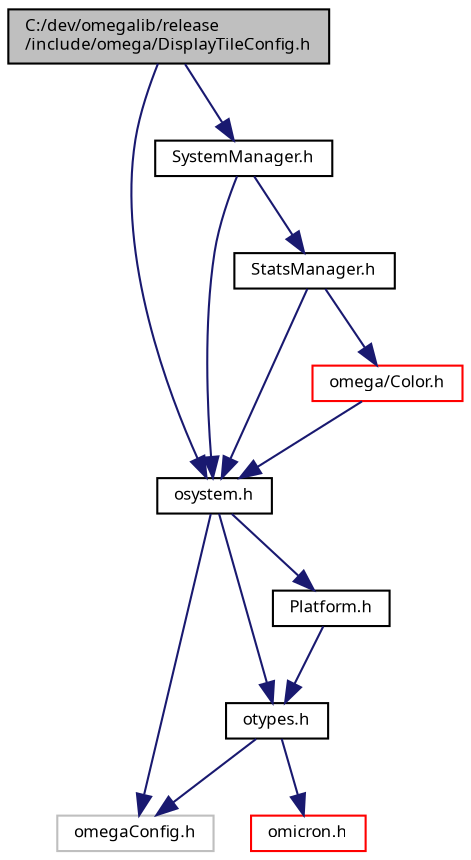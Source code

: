 digraph "C:/dev/omegalib/release/include/omega/DisplayTileConfig.h"
{
  bgcolor="transparent";
  edge [fontname="FreeSans.ttf",fontsize="8",labelfontname="FreeSans.ttf",labelfontsize="8"];
  node [fontname="FreeSans.ttf",fontsize="8",shape=record];
  Node1 [label="C:/dev/omegalib/release\l/include/omega/DisplayTileConfig.h",height=0.2,width=0.4,color="black", fillcolor="grey75", style="filled", fontcolor="black"];
  Node1 -> Node2 [color="midnightblue",fontsize="8",style="solid",fontname="FreeSans.ttf"];
  Node2 [label="osystem.h",height=0.2,width=0.4,color="black",URL="$include_2omega_2osystem_8h.html"];
  Node2 -> Node3 [color="midnightblue",fontsize="8",style="solid",fontname="FreeSans.ttf"];
  Node3 [label="omegaConfig.h",height=0.2,width=0.4,color="grey75"];
  Node2 -> Node4 [color="midnightblue",fontsize="8",style="solid",fontname="FreeSans.ttf"];
  Node4 [label="otypes.h",height=0.2,width=0.4,color="black",URL="$include_2omega_2otypes_8h.html"];
  Node4 -> Node3 [color="midnightblue",fontsize="8",style="solid",fontname="FreeSans.ttf"];
  Node4 -> Node5 [color="midnightblue",fontsize="8",style="solid",fontname="FreeSans.ttf"];
  Node5 [label="omicron.h",height=0.2,width=0.4,color="red",URL="$omicron_8h.html"];
  Node2 -> Node6 [color="midnightblue",fontsize="8",style="solid",fontname="FreeSans.ttf"];
  Node6 [label="Platform.h",height=0.2,width=0.4,color="black",URL="$_platform_8h.html"];
  Node6 -> Node4 [color="midnightblue",fontsize="8",style="solid",fontname="FreeSans.ttf"];
  Node1 -> Node7 [color="midnightblue",fontsize="8",style="solid",fontname="FreeSans.ttf"];
  Node7 [label="SystemManager.h",height=0.2,width=0.4,color="black",URL="$_system_manager_8h.html"];
  Node7 -> Node2 [color="midnightblue",fontsize="8",style="solid",fontname="FreeSans.ttf"];
  Node7 -> Node8 [color="midnightblue",fontsize="8",style="solid",fontname="FreeSans.ttf"];
  Node8 [label="StatsManager.h",height=0.2,width=0.4,color="black",URL="$_stats_manager_8h.html"];
  Node8 -> Node2 [color="midnightblue",fontsize="8",style="solid",fontname="FreeSans.ttf"];
  Node8 -> Node9 [color="midnightblue",fontsize="8",style="solid",fontname="FreeSans.ttf"];
  Node9 [label="omega/Color.h",height=0.2,width=0.4,color="red",URL="$_color_8h.html"];
  Node9 -> Node2 [color="midnightblue",fontsize="8",style="solid",fontname="FreeSans.ttf"];
}
